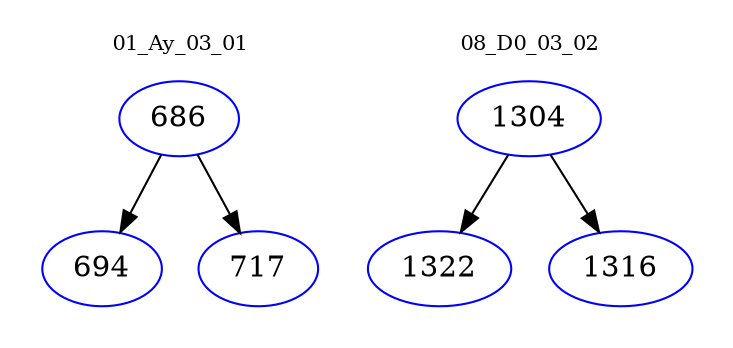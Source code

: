 digraph{
subgraph cluster_0 {
color = white
label = "01_Ay_03_01";
fontsize=10;
T0_686 [label="686", color="blue"]
T0_686 -> T0_694 [color="black"]
T0_694 [label="694", color="blue"]
T0_686 -> T0_717 [color="black"]
T0_717 [label="717", color="blue"]
}
subgraph cluster_1 {
color = white
label = "08_D0_03_02";
fontsize=10;
T1_1304 [label="1304", color="blue"]
T1_1304 -> T1_1322 [color="black"]
T1_1322 [label="1322", color="blue"]
T1_1304 -> T1_1316 [color="black"]
T1_1316 [label="1316", color="blue"]
}
}
